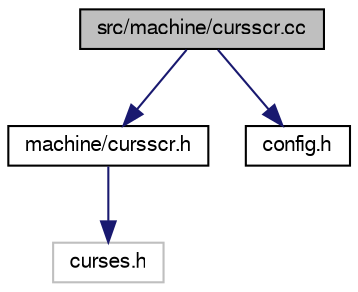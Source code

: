 digraph "src/machine/cursscr.cc"
{
  bgcolor="transparent";
  edge [fontname="FreeSans",fontsize="10",labelfontname="FreeSans",labelfontsize="10"];
  node [fontname="FreeSans",fontsize="10",shape=record];
  Node1 [label="src/machine/cursscr.cc",height=0.2,width=0.4,color="black", fillcolor="grey75", style="filled" fontcolor="black"];
  Node1 -> Node2 [color="midnightblue",fontsize="10",style="solid",fontname="FreeSans"];
  Node2 [label="machine/cursscr.h",height=0.2,width=0.4,color="black",URL="$cursscr_8h.html"];
  Node2 -> Node3 [color="midnightblue",fontsize="10",style="solid",fontname="FreeSans"];
  Node3 [label="curses.h",height=0.2,width=0.4,color="grey75"];
  Node1 -> Node4 [color="midnightblue",fontsize="10",style="solid",fontname="FreeSans"];
  Node4 [label="config.h",height=0.2,width=0.4,color="black",URL="$config_8h.html"];
}
